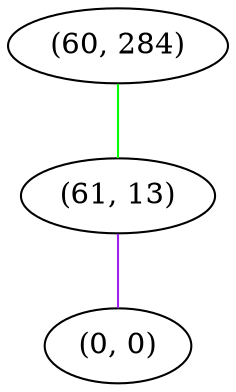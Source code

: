 graph "" {
"(60, 284)";
"(61, 13)";
"(0, 0)";
"(60, 284)" -- "(61, 13)"  [color=green, key=0, weight=2];
"(61, 13)" -- "(0, 0)"  [color=purple, key=0, weight=4];
}
